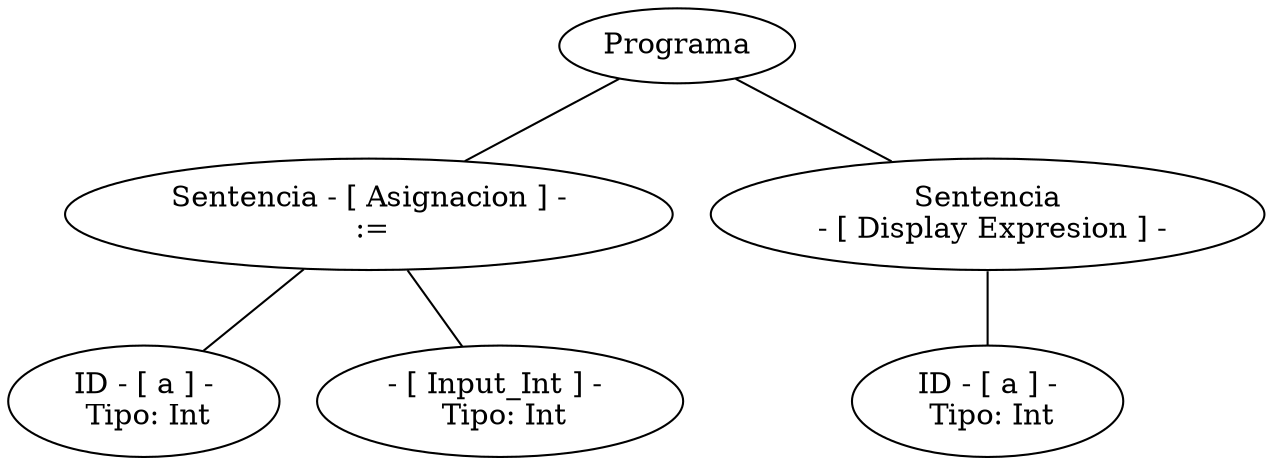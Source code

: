 graph G {nodo_programa[label="Programa"]
nodo_1280587931[label="Sentencia - [ Asignacion ] -
 :="]
nodo_programa--nodo_1280587931
nodo_217123498[label=" ID - [ a ] - 
 Tipo: Int"]
nodo_1280587931--nodo_217123498
nodo_563634988[label="- [ Input_Int ] - 
 Tipo: Int"]
nodo_1280587931--nodo_563634988
nodo_960522146[label="Sentencia
 - [ Display Expresion ] -"]
nodo_programa--nodo_960522146
nodo_1835216404[label=" ID - [ a ] - 
 Tipo: Int"]
nodo_960522146--nodo_1835216404
}
